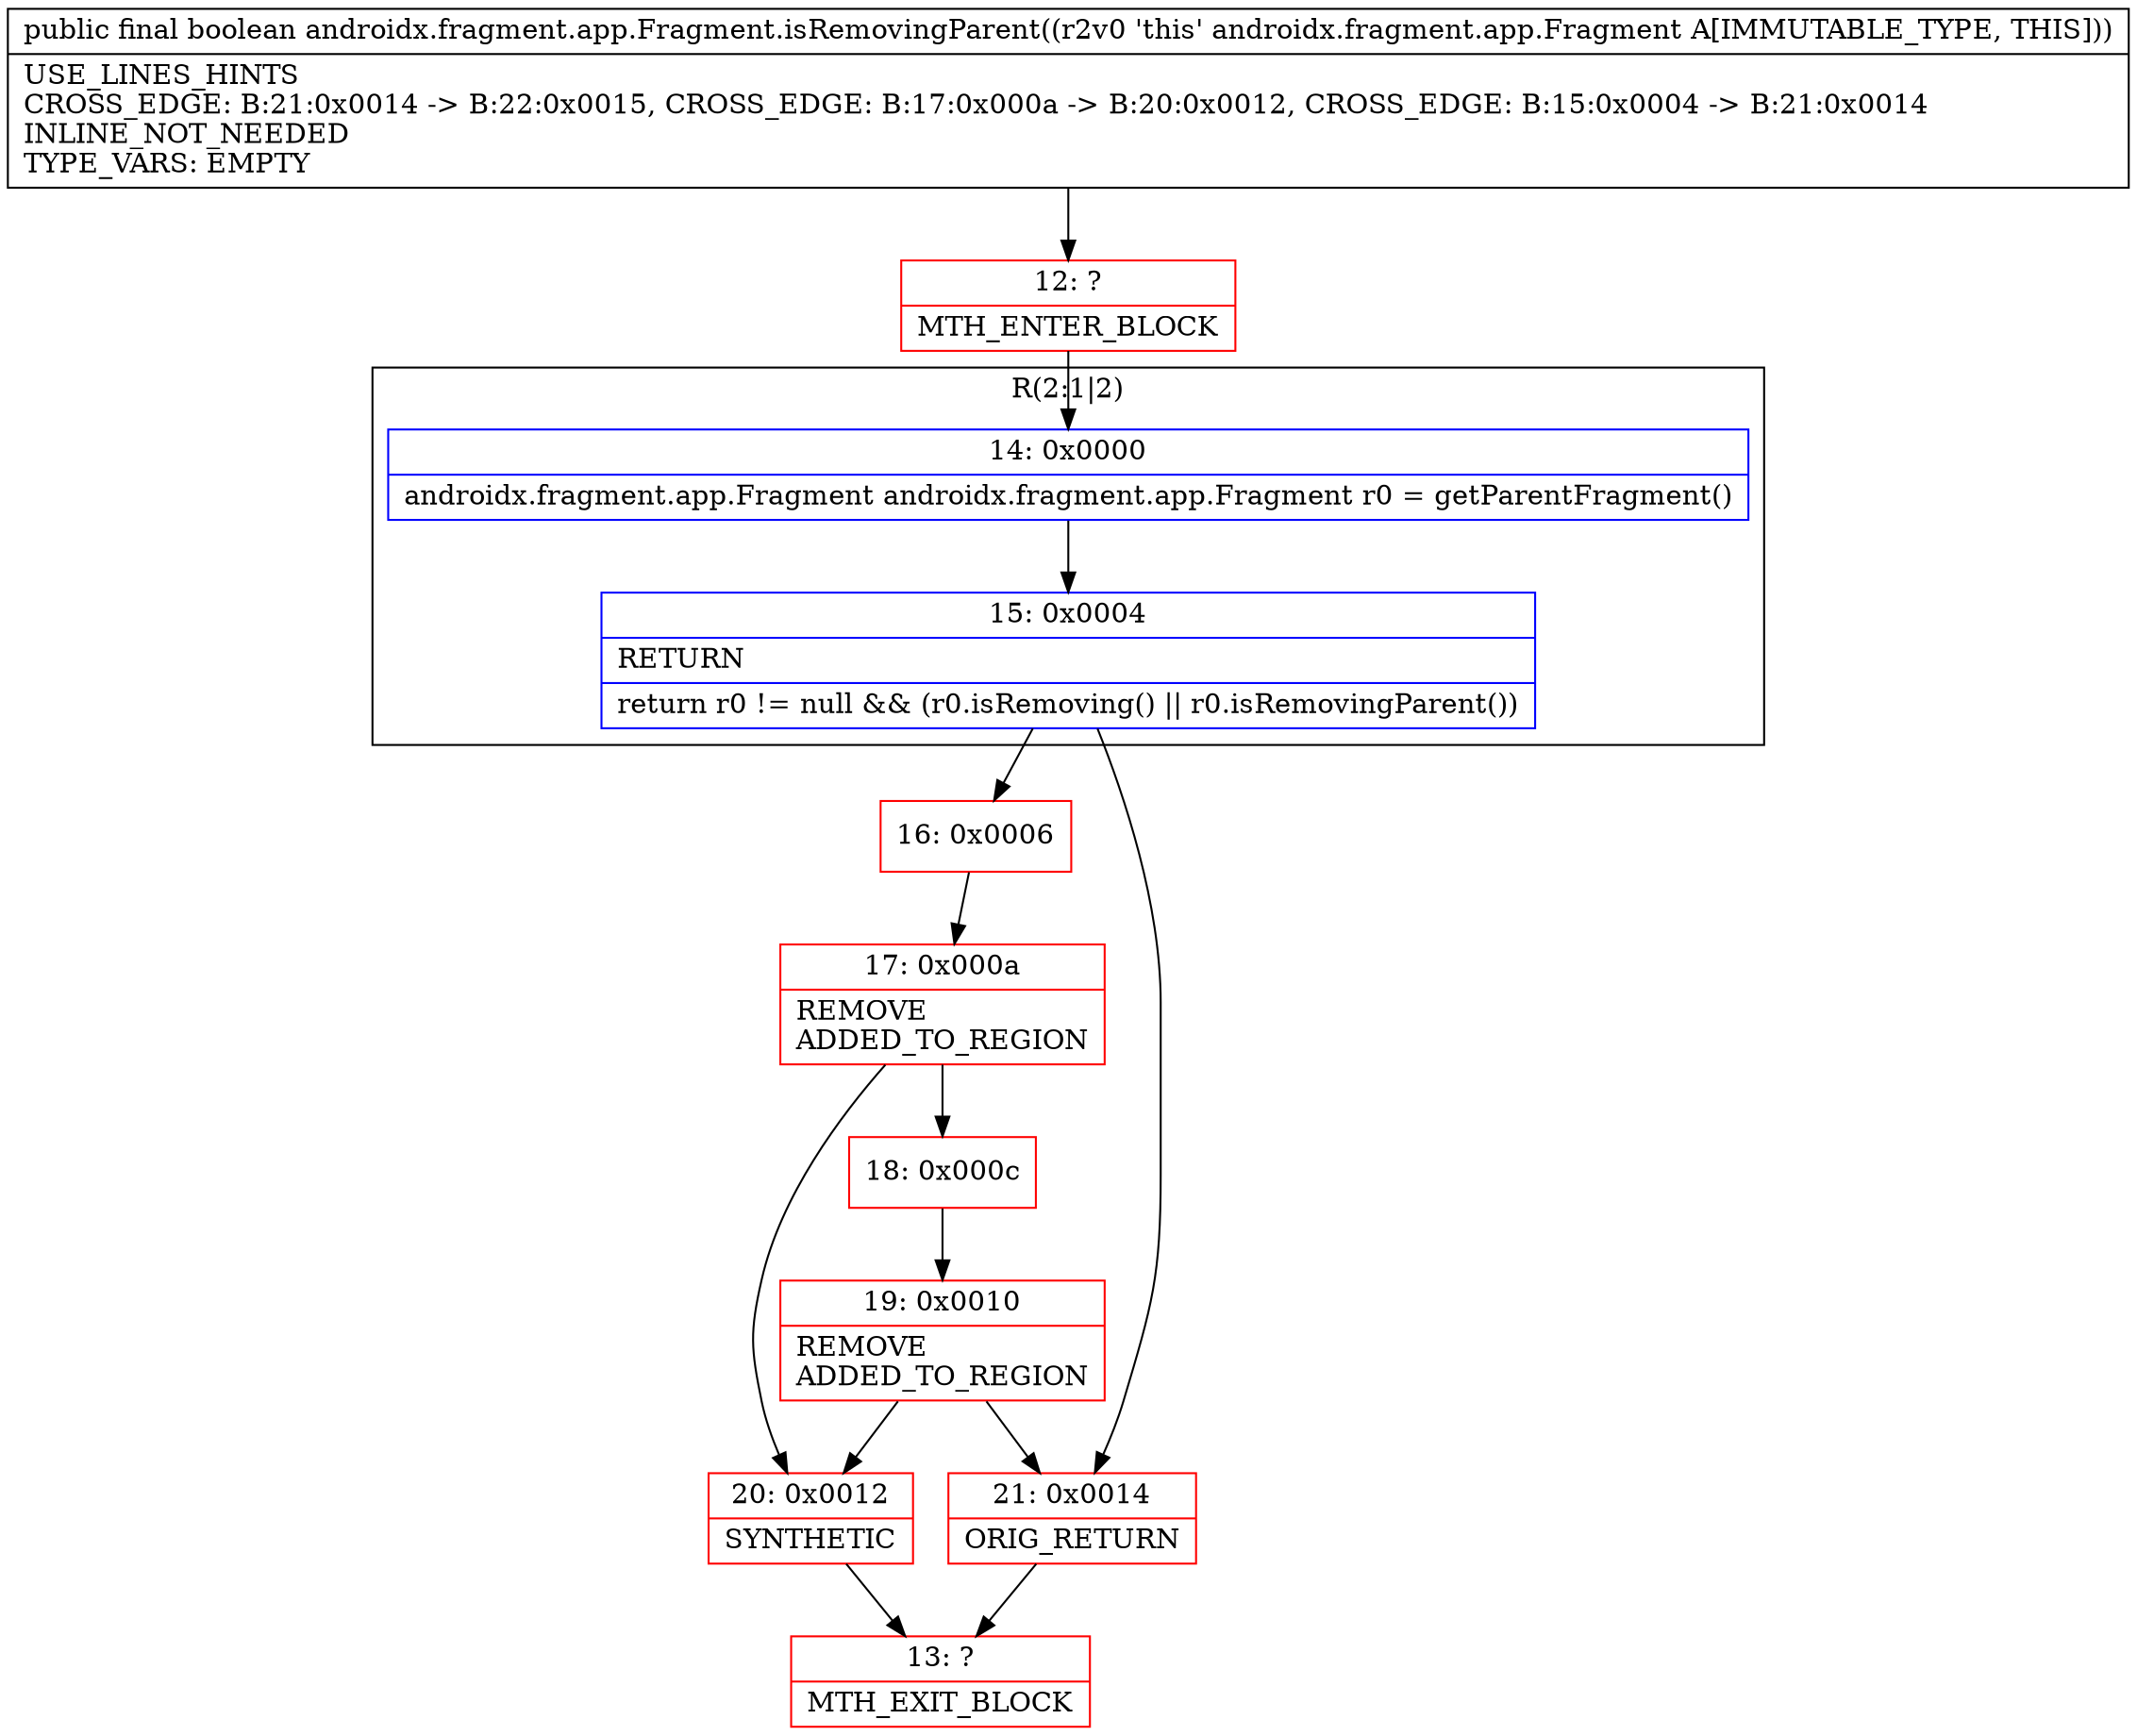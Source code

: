digraph "CFG forandroidx.fragment.app.Fragment.isRemovingParent()Z" {
subgraph cluster_Region_1882524294 {
label = "R(2:1|2)";
node [shape=record,color=blue];
Node_14 [shape=record,label="{14\:\ 0x0000|androidx.fragment.app.Fragment androidx.fragment.app.Fragment r0 = getParentFragment()\l}"];
Node_15 [shape=record,label="{15\:\ 0x0004|RETURN\l|return r0 != null && (r0.isRemoving() \|\| r0.isRemovingParent())\l}"];
}
Node_12 [shape=record,color=red,label="{12\:\ ?|MTH_ENTER_BLOCK\l}"];
Node_16 [shape=record,color=red,label="{16\:\ 0x0006}"];
Node_17 [shape=record,color=red,label="{17\:\ 0x000a|REMOVE\lADDED_TO_REGION\l}"];
Node_18 [shape=record,color=red,label="{18\:\ 0x000c}"];
Node_19 [shape=record,color=red,label="{19\:\ 0x0010|REMOVE\lADDED_TO_REGION\l}"];
Node_20 [shape=record,color=red,label="{20\:\ 0x0012|SYNTHETIC\l}"];
Node_13 [shape=record,color=red,label="{13\:\ ?|MTH_EXIT_BLOCK\l}"];
Node_21 [shape=record,color=red,label="{21\:\ 0x0014|ORIG_RETURN\l}"];
MethodNode[shape=record,label="{public final boolean androidx.fragment.app.Fragment.isRemovingParent((r2v0 'this' androidx.fragment.app.Fragment A[IMMUTABLE_TYPE, THIS]))  | USE_LINES_HINTS\lCROSS_EDGE: B:21:0x0014 \-\> B:22:0x0015, CROSS_EDGE: B:17:0x000a \-\> B:20:0x0012, CROSS_EDGE: B:15:0x0004 \-\> B:21:0x0014\lINLINE_NOT_NEEDED\lTYPE_VARS: EMPTY\l}"];
MethodNode -> Node_12;Node_14 -> Node_15;
Node_15 -> Node_16;
Node_15 -> Node_21;
Node_12 -> Node_14;
Node_16 -> Node_17;
Node_17 -> Node_18;
Node_17 -> Node_20;
Node_18 -> Node_19;
Node_19 -> Node_20;
Node_19 -> Node_21;
Node_20 -> Node_13;
Node_21 -> Node_13;
}

